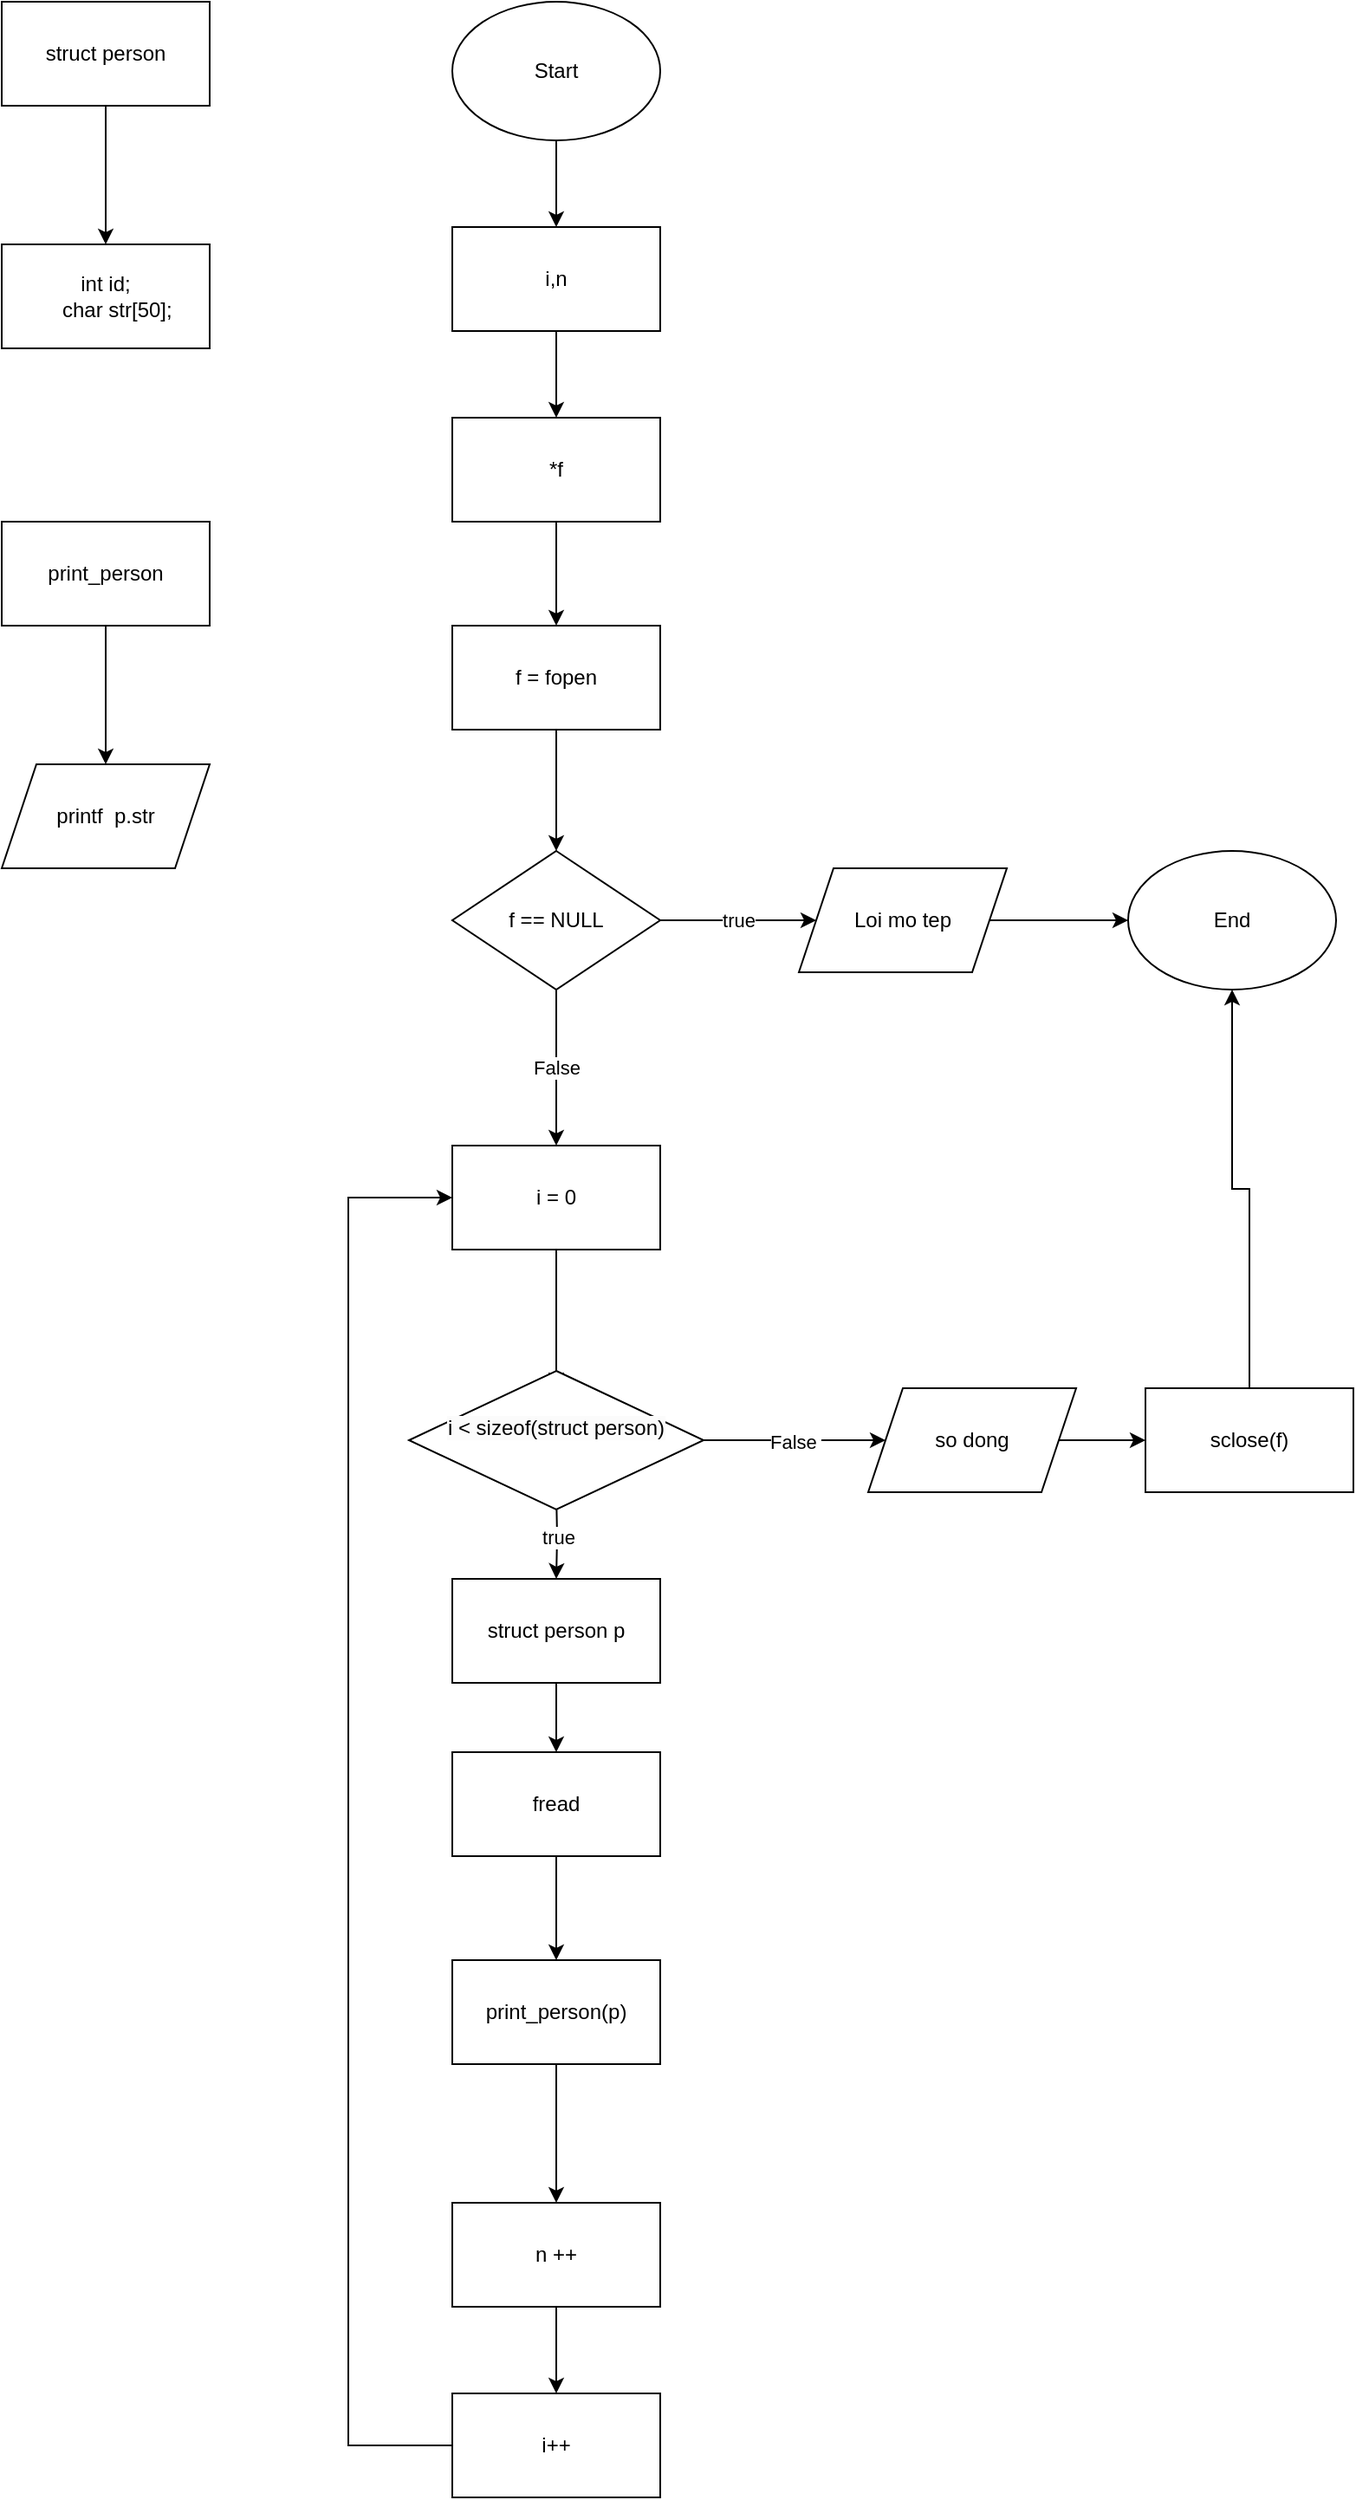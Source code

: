 <mxfile version="22.1.5" type="device">
  <diagram name="Trang-1" id="U76PzRcG0tKm0DEsnW3j">
    <mxGraphModel dx="1833" dy="559" grid="1" gridSize="10" guides="1" tooltips="1" connect="1" arrows="1" fold="1" page="1" pageScale="1" pageWidth="827" pageHeight="1169" math="0" shadow="0">
      <root>
        <mxCell id="0" />
        <mxCell id="1" parent="0" />
        <mxCell id="-tkDrI7Wvp4hb8Ncqz0W-3" value="" style="edgeStyle=orthogonalEdgeStyle;rounded=0;orthogonalLoop=1;jettySize=auto;html=1;" edge="1" parent="1" source="-tkDrI7Wvp4hb8Ncqz0W-1" target="-tkDrI7Wvp4hb8Ncqz0W-2">
          <mxGeometry relative="1" as="geometry" />
        </mxCell>
        <mxCell id="-tkDrI7Wvp4hb8Ncqz0W-1" value="Start" style="ellipse;whiteSpace=wrap;html=1;" vertex="1" parent="1">
          <mxGeometry x="180" y="10" width="120" height="80" as="geometry" />
        </mxCell>
        <mxCell id="-tkDrI7Wvp4hb8Ncqz0W-5" value="" style="edgeStyle=orthogonalEdgeStyle;rounded=0;orthogonalLoop=1;jettySize=auto;html=1;" edge="1" parent="1" source="-tkDrI7Wvp4hb8Ncqz0W-2" target="-tkDrI7Wvp4hb8Ncqz0W-4">
          <mxGeometry relative="1" as="geometry" />
        </mxCell>
        <mxCell id="-tkDrI7Wvp4hb8Ncqz0W-2" value="i,n" style="whiteSpace=wrap;html=1;" vertex="1" parent="1">
          <mxGeometry x="180" y="140" width="120" height="60" as="geometry" />
        </mxCell>
        <mxCell id="-tkDrI7Wvp4hb8Ncqz0W-7" value="" style="edgeStyle=orthogonalEdgeStyle;rounded=0;orthogonalLoop=1;jettySize=auto;html=1;" edge="1" parent="1" source="-tkDrI7Wvp4hb8Ncqz0W-4" target="-tkDrI7Wvp4hb8Ncqz0W-6">
          <mxGeometry relative="1" as="geometry" />
        </mxCell>
        <mxCell id="-tkDrI7Wvp4hb8Ncqz0W-4" value="*f" style="whiteSpace=wrap;html=1;" vertex="1" parent="1">
          <mxGeometry x="180" y="250" width="120" height="60" as="geometry" />
        </mxCell>
        <mxCell id="-tkDrI7Wvp4hb8Ncqz0W-9" value="" style="edgeStyle=orthogonalEdgeStyle;rounded=0;orthogonalLoop=1;jettySize=auto;html=1;" edge="1" parent="1" source="-tkDrI7Wvp4hb8Ncqz0W-6" target="-tkDrI7Wvp4hb8Ncqz0W-8">
          <mxGeometry relative="1" as="geometry" />
        </mxCell>
        <mxCell id="-tkDrI7Wvp4hb8Ncqz0W-6" value="f = fopen" style="whiteSpace=wrap;html=1;" vertex="1" parent="1">
          <mxGeometry x="180" y="370" width="120" height="60" as="geometry" />
        </mxCell>
        <mxCell id="-tkDrI7Wvp4hb8Ncqz0W-11" value="true" style="edgeStyle=orthogonalEdgeStyle;rounded=0;orthogonalLoop=1;jettySize=auto;html=1;" edge="1" parent="1" source="-tkDrI7Wvp4hb8Ncqz0W-8" target="-tkDrI7Wvp4hb8Ncqz0W-10">
          <mxGeometry relative="1" as="geometry" />
        </mxCell>
        <mxCell id="-tkDrI7Wvp4hb8Ncqz0W-15" value="False" style="edgeStyle=orthogonalEdgeStyle;rounded=0;orthogonalLoop=1;jettySize=auto;html=1;" edge="1" parent="1" source="-tkDrI7Wvp4hb8Ncqz0W-8" target="-tkDrI7Wvp4hb8Ncqz0W-14">
          <mxGeometry relative="1" as="geometry" />
        </mxCell>
        <mxCell id="-tkDrI7Wvp4hb8Ncqz0W-8" value="f == NULL" style="rhombus;whiteSpace=wrap;html=1;" vertex="1" parent="1">
          <mxGeometry x="180" y="500" width="120" height="80" as="geometry" />
        </mxCell>
        <mxCell id="-tkDrI7Wvp4hb8Ncqz0W-13" value="" style="edgeStyle=orthogonalEdgeStyle;rounded=0;orthogonalLoop=1;jettySize=auto;html=1;" edge="1" parent="1" source="-tkDrI7Wvp4hb8Ncqz0W-10" target="-tkDrI7Wvp4hb8Ncqz0W-12">
          <mxGeometry relative="1" as="geometry" />
        </mxCell>
        <mxCell id="-tkDrI7Wvp4hb8Ncqz0W-10" value="Loi mo tep" style="shape=parallelogram;perimeter=parallelogramPerimeter;whiteSpace=wrap;html=1;fixedSize=1;" vertex="1" parent="1">
          <mxGeometry x="380" y="510" width="120" height="60" as="geometry" />
        </mxCell>
        <mxCell id="-tkDrI7Wvp4hb8Ncqz0W-12" value="End" style="ellipse;whiteSpace=wrap;html=1;" vertex="1" parent="1">
          <mxGeometry x="570" y="500" width="120" height="80" as="geometry" />
        </mxCell>
        <mxCell id="-tkDrI7Wvp4hb8Ncqz0W-17" value="" style="edgeStyle=orthogonalEdgeStyle;rounded=0;orthogonalLoop=1;jettySize=auto;html=1;" edge="1" parent="1" source="-tkDrI7Wvp4hb8Ncqz0W-14">
          <mxGeometry relative="1" as="geometry">
            <mxPoint x="240" y="810" as="targetPoint" />
          </mxGeometry>
        </mxCell>
        <mxCell id="-tkDrI7Wvp4hb8Ncqz0W-14" value="i = 0" style="whiteSpace=wrap;html=1;" vertex="1" parent="1">
          <mxGeometry x="180" y="670" width="120" height="60" as="geometry" />
        </mxCell>
        <mxCell id="-tkDrI7Wvp4hb8Ncqz0W-19" value="true" style="edgeStyle=orthogonalEdgeStyle;rounded=0;orthogonalLoop=1;jettySize=auto;html=1;" edge="1" parent="1" target="-tkDrI7Wvp4hb8Ncqz0W-18">
          <mxGeometry relative="1" as="geometry">
            <mxPoint x="240" y="870" as="sourcePoint" />
          </mxGeometry>
        </mxCell>
        <mxCell id="-tkDrI7Wvp4hb8Ncqz0W-21" value="" style="edgeStyle=orthogonalEdgeStyle;rounded=0;orthogonalLoop=1;jettySize=auto;html=1;" edge="1" parent="1" source="-tkDrI7Wvp4hb8Ncqz0W-18" target="-tkDrI7Wvp4hb8Ncqz0W-20">
          <mxGeometry relative="1" as="geometry" />
        </mxCell>
        <mxCell id="-tkDrI7Wvp4hb8Ncqz0W-18" value="struct person p" style="whiteSpace=wrap;html=1;" vertex="1" parent="1">
          <mxGeometry x="180" y="920" width="120" height="60" as="geometry" />
        </mxCell>
        <mxCell id="-tkDrI7Wvp4hb8Ncqz0W-23" value="" style="edgeStyle=orthogonalEdgeStyle;rounded=0;orthogonalLoop=1;jettySize=auto;html=1;" edge="1" parent="1" source="-tkDrI7Wvp4hb8Ncqz0W-20" target="-tkDrI7Wvp4hb8Ncqz0W-22">
          <mxGeometry relative="1" as="geometry" />
        </mxCell>
        <mxCell id="-tkDrI7Wvp4hb8Ncqz0W-20" value="fread" style="whiteSpace=wrap;html=1;" vertex="1" parent="1">
          <mxGeometry x="180" y="1020" width="120" height="60" as="geometry" />
        </mxCell>
        <mxCell id="-tkDrI7Wvp4hb8Ncqz0W-25" value="" style="edgeStyle=orthogonalEdgeStyle;rounded=0;orthogonalLoop=1;jettySize=auto;html=1;" edge="1" parent="1" source="-tkDrI7Wvp4hb8Ncqz0W-22" target="-tkDrI7Wvp4hb8Ncqz0W-24">
          <mxGeometry relative="1" as="geometry" />
        </mxCell>
        <mxCell id="-tkDrI7Wvp4hb8Ncqz0W-22" value="print_person(p)" style="whiteSpace=wrap;html=1;" vertex="1" parent="1">
          <mxGeometry x="180" y="1140" width="120" height="60" as="geometry" />
        </mxCell>
        <mxCell id="-tkDrI7Wvp4hb8Ncqz0W-30" value="" style="edgeStyle=orthogonalEdgeStyle;rounded=0;orthogonalLoop=1;jettySize=auto;html=1;" edge="1" parent="1" source="-tkDrI7Wvp4hb8Ncqz0W-24" target="-tkDrI7Wvp4hb8Ncqz0W-29">
          <mxGeometry relative="1" as="geometry" />
        </mxCell>
        <mxCell id="-tkDrI7Wvp4hb8Ncqz0W-24" value="n ++" style="whiteSpace=wrap;html=1;" vertex="1" parent="1">
          <mxGeometry x="180" y="1280" width="120" height="60" as="geometry" />
        </mxCell>
        <mxCell id="-tkDrI7Wvp4hb8Ncqz0W-26" style="edgeStyle=orthogonalEdgeStyle;rounded=0;orthogonalLoop=1;jettySize=auto;html=1;exitX=0.5;exitY=1;exitDx=0;exitDy=0;" edge="1" parent="1" source="-tkDrI7Wvp4hb8Ncqz0W-24" target="-tkDrI7Wvp4hb8Ncqz0W-24">
          <mxGeometry relative="1" as="geometry" />
        </mxCell>
        <mxCell id="-tkDrI7Wvp4hb8Ncqz0W-31" style="edgeStyle=orthogonalEdgeStyle;rounded=0;orthogonalLoop=1;jettySize=auto;html=1;entryX=0;entryY=0.5;entryDx=0;entryDy=0;" edge="1" parent="1" source="-tkDrI7Wvp4hb8Ncqz0W-29" target="-tkDrI7Wvp4hb8Ncqz0W-14">
          <mxGeometry relative="1" as="geometry">
            <mxPoint x="130" y="700" as="targetPoint" />
            <Array as="points">
              <mxPoint x="120" y="1420" />
              <mxPoint x="120" y="700" />
            </Array>
          </mxGeometry>
        </mxCell>
        <mxCell id="-tkDrI7Wvp4hb8Ncqz0W-29" value="i++" style="whiteSpace=wrap;html=1;" vertex="1" parent="1">
          <mxGeometry x="180" y="1390" width="120" height="60" as="geometry" />
        </mxCell>
        <mxCell id="-tkDrI7Wvp4hb8Ncqz0W-34" value="False&amp;nbsp;" style="edgeStyle=orthogonalEdgeStyle;rounded=0;orthogonalLoop=1;jettySize=auto;html=1;" edge="1" parent="1" source="-tkDrI7Wvp4hb8Ncqz0W-32">
          <mxGeometry relative="1" as="geometry">
            <mxPoint x="430" y="840" as="targetPoint" />
          </mxGeometry>
        </mxCell>
        <mxCell id="-tkDrI7Wvp4hb8Ncqz0W-32" value="&#xa;&lt;span style=&quot;color: rgb(0, 0, 0); font-family: Helvetica; font-size: 12px; font-style: normal; font-variant-ligatures: normal; font-variant-caps: normal; font-weight: 400; letter-spacing: normal; orphans: 2; text-align: center; text-indent: 0px; text-transform: none; widows: 2; word-spacing: 0px; -webkit-text-stroke-width: 0px; background-color: rgb(251, 251, 251); text-decoration-thickness: initial; text-decoration-style: initial; text-decoration-color: initial; float: none; display: inline !important;&quot;&gt;i &amp;lt; sizeof(struct person)&lt;/span&gt;&#xa;&#xa;" style="rhombus;whiteSpace=wrap;html=1;" vertex="1" parent="1">
          <mxGeometry x="155" y="800" width="170" height="80" as="geometry" />
        </mxCell>
        <mxCell id="-tkDrI7Wvp4hb8Ncqz0W-37" value="" style="edgeStyle=orthogonalEdgeStyle;rounded=0;orthogonalLoop=1;jettySize=auto;html=1;" edge="1" parent="1" source="-tkDrI7Wvp4hb8Ncqz0W-35" target="-tkDrI7Wvp4hb8Ncqz0W-36">
          <mxGeometry relative="1" as="geometry" />
        </mxCell>
        <mxCell id="-tkDrI7Wvp4hb8Ncqz0W-35" value="so dong" style="shape=parallelogram;perimeter=parallelogramPerimeter;whiteSpace=wrap;html=1;fixedSize=1;" vertex="1" parent="1">
          <mxGeometry x="420" y="810" width="120" height="60" as="geometry" />
        </mxCell>
        <mxCell id="-tkDrI7Wvp4hb8Ncqz0W-38" style="edgeStyle=orthogonalEdgeStyle;rounded=0;orthogonalLoop=1;jettySize=auto;html=1;" edge="1" parent="1" source="-tkDrI7Wvp4hb8Ncqz0W-36" target="-tkDrI7Wvp4hb8Ncqz0W-12">
          <mxGeometry relative="1" as="geometry" />
        </mxCell>
        <mxCell id="-tkDrI7Wvp4hb8Ncqz0W-36" value="sclose(f)" style="whiteSpace=wrap;html=1;" vertex="1" parent="1">
          <mxGeometry x="580" y="810" width="120" height="60" as="geometry" />
        </mxCell>
        <mxCell id="-tkDrI7Wvp4hb8Ncqz0W-41" value="" style="edgeStyle=orthogonalEdgeStyle;rounded=0;orthogonalLoop=1;jettySize=auto;html=1;" edge="1" parent="1" source="-tkDrI7Wvp4hb8Ncqz0W-39" target="-tkDrI7Wvp4hb8Ncqz0W-40">
          <mxGeometry relative="1" as="geometry" />
        </mxCell>
        <mxCell id="-tkDrI7Wvp4hb8Ncqz0W-39" value="struct person" style="rounded=0;whiteSpace=wrap;html=1;" vertex="1" parent="1">
          <mxGeometry x="-80" y="10" width="120" height="60" as="geometry" />
        </mxCell>
        <mxCell id="-tkDrI7Wvp4hb8Ncqz0W-40" value="int id;&#xa;    char str[50];" style="whiteSpace=wrap;html=1;rounded=0;" vertex="1" parent="1">
          <mxGeometry x="-80" y="150" width="120" height="60" as="geometry" />
        </mxCell>
        <mxCell id="-tkDrI7Wvp4hb8Ncqz0W-44" value="" style="edgeStyle=orthogonalEdgeStyle;rounded=0;orthogonalLoop=1;jettySize=auto;html=1;" edge="1" parent="1" source="-tkDrI7Wvp4hb8Ncqz0W-42" target="-tkDrI7Wvp4hb8Ncqz0W-43">
          <mxGeometry relative="1" as="geometry" />
        </mxCell>
        <mxCell id="-tkDrI7Wvp4hb8Ncqz0W-42" value="print_person" style="rounded=0;whiteSpace=wrap;html=1;" vertex="1" parent="1">
          <mxGeometry x="-80" y="310" width="120" height="60" as="geometry" />
        </mxCell>
        <mxCell id="-tkDrI7Wvp4hb8Ncqz0W-43" value="printf&amp;nbsp;&amp;nbsp;p.str" style="shape=parallelogram;perimeter=parallelogramPerimeter;whiteSpace=wrap;html=1;fixedSize=1;rounded=0;" vertex="1" parent="1">
          <mxGeometry x="-80" y="450" width="120" height="60" as="geometry" />
        </mxCell>
      </root>
    </mxGraphModel>
  </diagram>
</mxfile>
